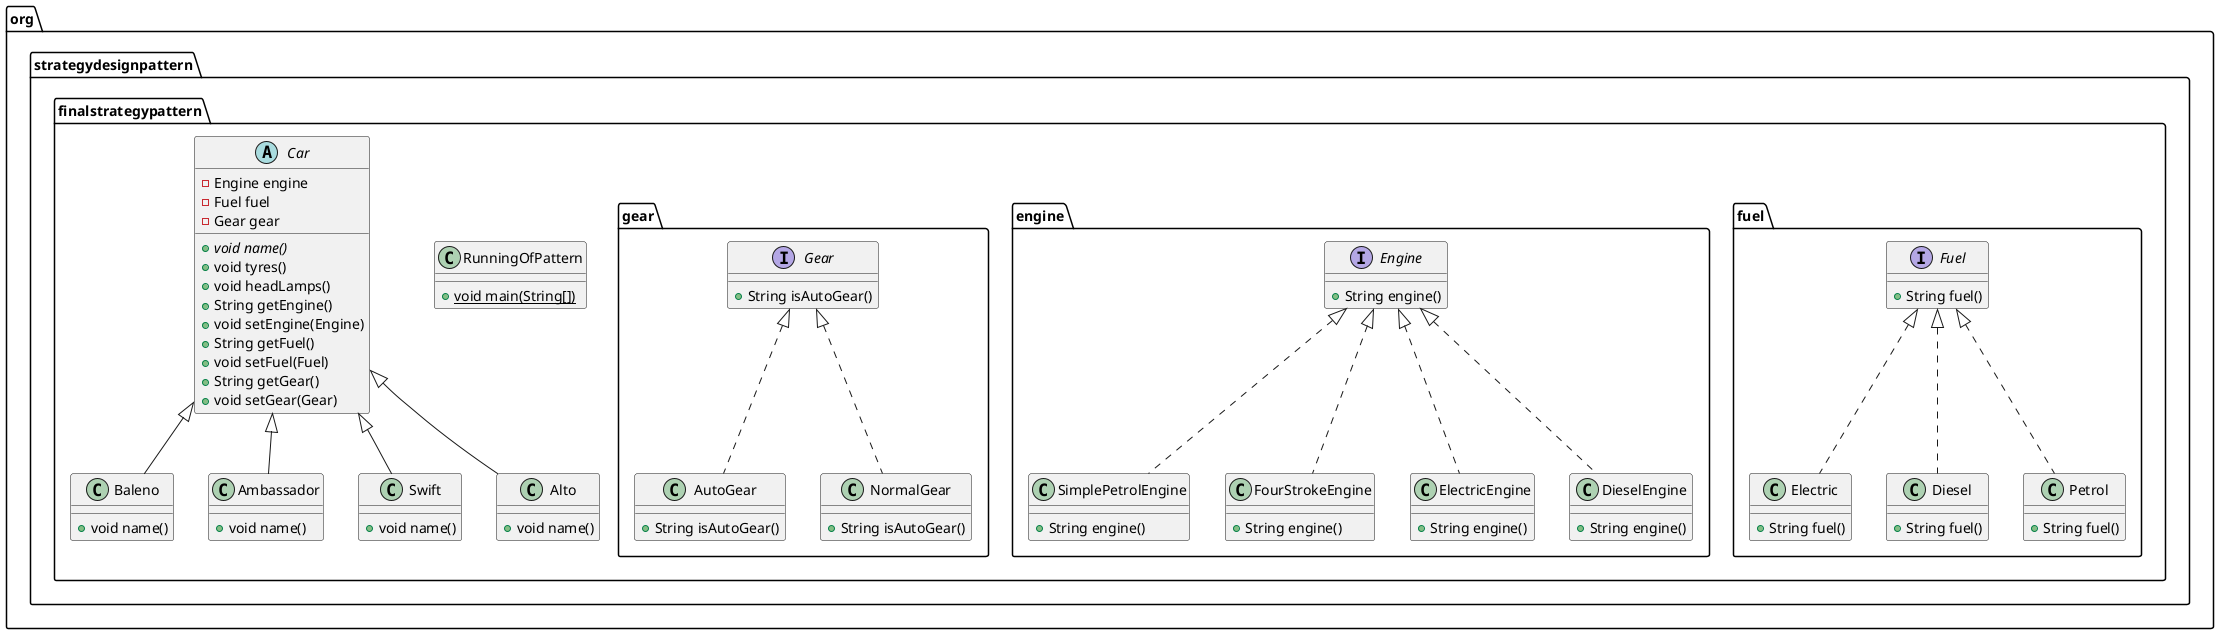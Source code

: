 @startuml
class org.strategydesignpattern.finalstrategypattern.RunningOfPattern {
+ {static} void main(String[])
}
class org.strategydesignpattern.finalstrategypattern.Baleno {
+ void name()
}
interface org.strategydesignpattern.finalstrategypattern.fuel.Fuel {
+ String fuel()
}
class org.strategydesignpattern.finalstrategypattern.engine.SimplePetrolEngine {
+ String engine()
}
class org.strategydesignpattern.finalstrategypattern.Ambassador {
+ void name()
}
class org.strategydesignpattern.finalstrategypattern.gear.AutoGear {
+ String isAutoGear()
}
interface org.strategydesignpattern.finalstrategypattern.gear.Gear {
+ String isAutoGear()
}
class org.strategydesignpattern.finalstrategypattern.gear.NormalGear {
+ String isAutoGear()
}
class org.strategydesignpattern.finalstrategypattern.Swift {
+ void name()
}
class org.strategydesignpattern.finalstrategypattern.fuel.Electric {
+ String fuel()
}
class org.strategydesignpattern.finalstrategypattern.fuel.Diesel {
+ String fuel()
}
abstract class org.strategydesignpattern.finalstrategypattern.Car {
- Engine engine
- Fuel fuel
- Gear gear
+ {abstract}void name()
+ void tyres()
+ void headLamps()
+ String getEngine()
+ void setEngine(Engine)
+ String getFuel()
+ void setFuel(Fuel)
+ String getGear()
+ void setGear(Gear)
}
class org.strategydesignpattern.finalstrategypattern.engine.FourStrokeEngine {
+ String engine()
}
class org.strategydesignpattern.finalstrategypattern.engine.ElectricEngine {
+ String engine()
}
interface org.strategydesignpattern.finalstrategypattern.engine.Engine {
+ String engine()
}
class org.strategydesignpattern.finalstrategypattern.engine.DieselEngine {
+ String engine()
}
class org.strategydesignpattern.finalstrategypattern.Alto {
+ void name()
}
class org.strategydesignpattern.finalstrategypattern.fuel.Petrol {
+ String fuel()
}


org.strategydesignpattern.finalstrategypattern.Car <|-- org.strategydesignpattern.finalstrategypattern.Baleno
org.strategydesignpattern.finalstrategypattern.engine.Engine <|.. org.strategydesignpattern.finalstrategypattern.engine.SimplePetrolEngine
org.strategydesignpattern.finalstrategypattern.Car <|-- org.strategydesignpattern.finalstrategypattern.Ambassador
org.strategydesignpattern.finalstrategypattern.gear.Gear <|.. org.strategydesignpattern.finalstrategypattern.gear.AutoGear
org.strategydesignpattern.finalstrategypattern.gear.Gear <|.. org.strategydesignpattern.finalstrategypattern.gear.NormalGear
org.strategydesignpattern.finalstrategypattern.Car <|-- org.strategydesignpattern.finalstrategypattern.Swift
org.strategydesignpattern.finalstrategypattern.fuel.Fuel <|.. org.strategydesignpattern.finalstrategypattern.fuel.Electric
org.strategydesignpattern.finalstrategypattern.fuel.Fuel <|.. org.strategydesignpattern.finalstrategypattern.fuel.Diesel
org.strategydesignpattern.finalstrategypattern.engine.Engine <|.. org.strategydesignpattern.finalstrategypattern.engine.FourStrokeEngine
org.strategydesignpattern.finalstrategypattern.engine.Engine <|.. org.strategydesignpattern.finalstrategypattern.engine.ElectricEngine
org.strategydesignpattern.finalstrategypattern.engine.Engine <|.. org.strategydesignpattern.finalstrategypattern.engine.DieselEngine
org.strategydesignpattern.finalstrategypattern.Car <|-- org.strategydesignpattern.finalstrategypattern.Alto
org.strategydesignpattern.finalstrategypattern.fuel.Fuel <|.. org.strategydesignpattern.finalstrategypattern.fuel.Petrol
@enduml